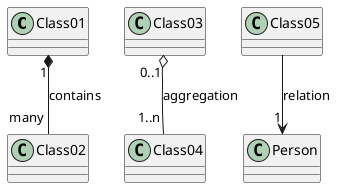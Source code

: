@startuml

' left to right direction

Class01 "1" *-- "many" Class02 : contains

Class03 "0..1" o-- "1..n" Class04 : aggregation

Class05 --> "1" Person : relation

@enduml
